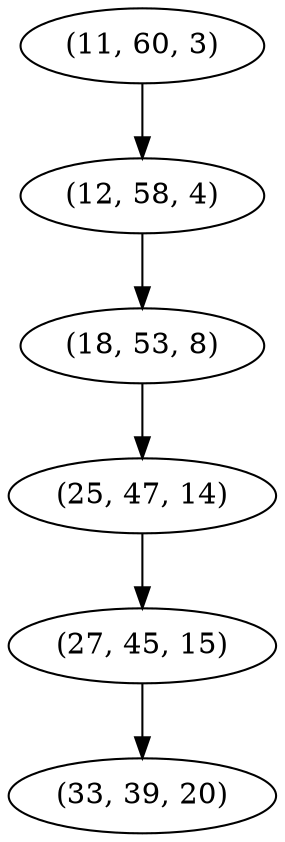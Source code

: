 digraph tree {
    "(11, 60, 3)";
    "(12, 58, 4)";
    "(18, 53, 8)";
    "(25, 47, 14)";
    "(27, 45, 15)";
    "(33, 39, 20)";
    "(11, 60, 3)" -> "(12, 58, 4)";
    "(12, 58, 4)" -> "(18, 53, 8)";
    "(18, 53, 8)" -> "(25, 47, 14)";
    "(25, 47, 14)" -> "(27, 45, 15)";
    "(27, 45, 15)" -> "(33, 39, 20)";
}
